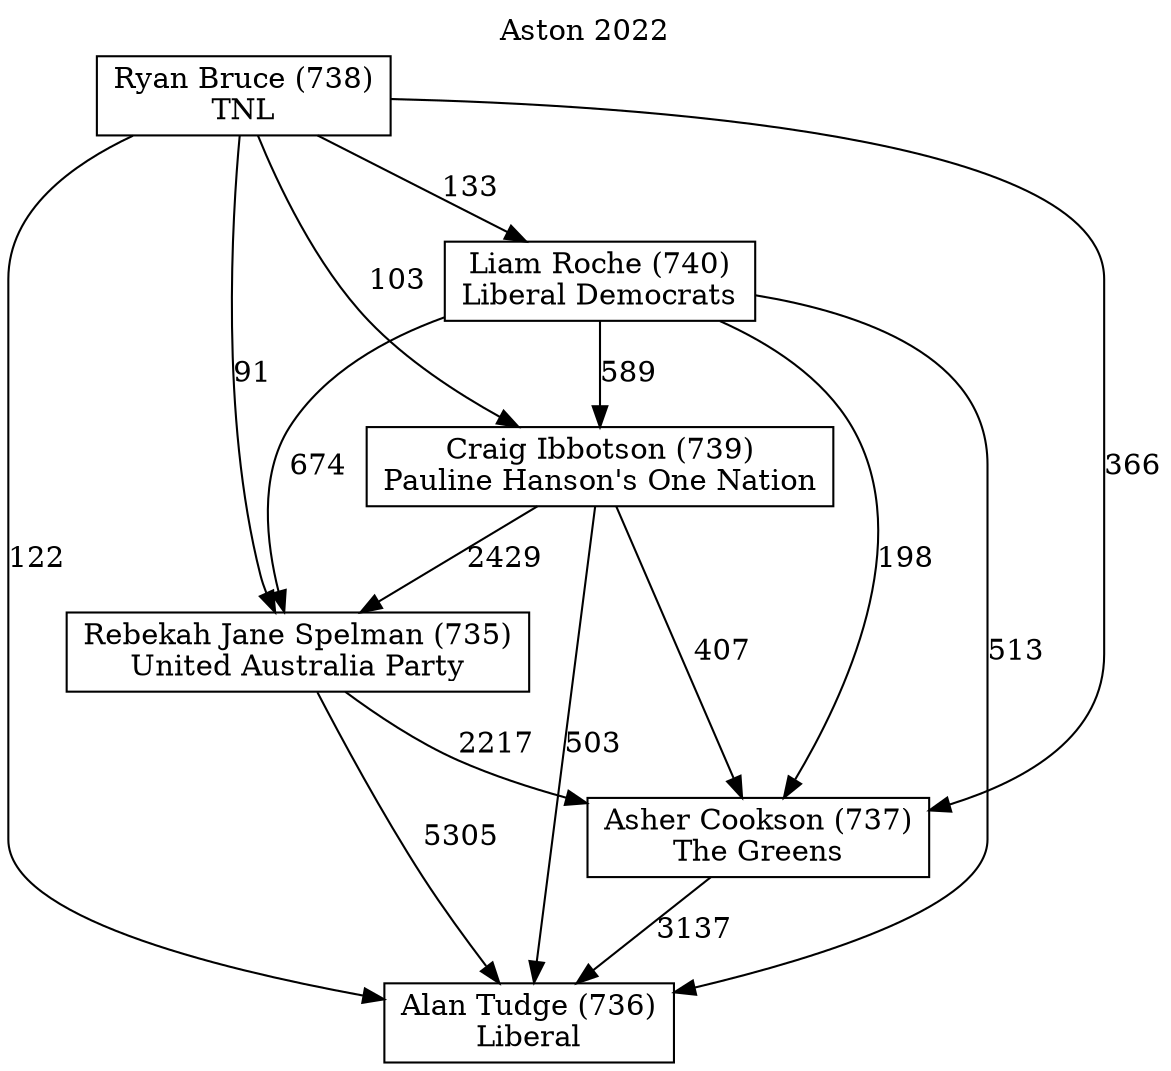 // House preference flow
digraph "Alan Tudge (736)_Aston_2022" {
	graph [label="Aston 2022" labelloc=t mclimit=10]
	node [shape=box]
	"Alan Tudge (736)" [label="Alan Tudge (736)
Liberal"]
	"Asher Cookson (737)" [label="Asher Cookson (737)
The Greens"]
	"Rebekah Jane Spelman (735)" [label="Rebekah Jane Spelman (735)
United Australia Party"]
	"Craig Ibbotson (739)" [label="Craig Ibbotson (739)
Pauline Hanson's One Nation"]
	"Liam Roche (740)" [label="Liam Roche (740)
Liberal Democrats"]
	"Ryan Bruce (738)" [label="Ryan Bruce (738)
TNL"]
	"Asher Cookson (737)" -> "Alan Tudge (736)" [label=3137]
	"Rebekah Jane Spelman (735)" -> "Asher Cookson (737)" [label=2217]
	"Craig Ibbotson (739)" -> "Rebekah Jane Spelman (735)" [label=2429]
	"Liam Roche (740)" -> "Craig Ibbotson (739)" [label=589]
	"Ryan Bruce (738)" -> "Liam Roche (740)" [label=133]
	"Rebekah Jane Spelman (735)" -> "Alan Tudge (736)" [label=5305]
	"Craig Ibbotson (739)" -> "Alan Tudge (736)" [label=503]
	"Liam Roche (740)" -> "Alan Tudge (736)" [label=513]
	"Ryan Bruce (738)" -> "Alan Tudge (736)" [label=122]
	"Ryan Bruce (738)" -> "Craig Ibbotson (739)" [label=103]
	"Liam Roche (740)" -> "Rebekah Jane Spelman (735)" [label=674]
	"Ryan Bruce (738)" -> "Rebekah Jane Spelman (735)" [label=91]
	"Craig Ibbotson (739)" -> "Asher Cookson (737)" [label=407]
	"Liam Roche (740)" -> "Asher Cookson (737)" [label=198]
	"Ryan Bruce (738)" -> "Asher Cookson (737)" [label=366]
}

